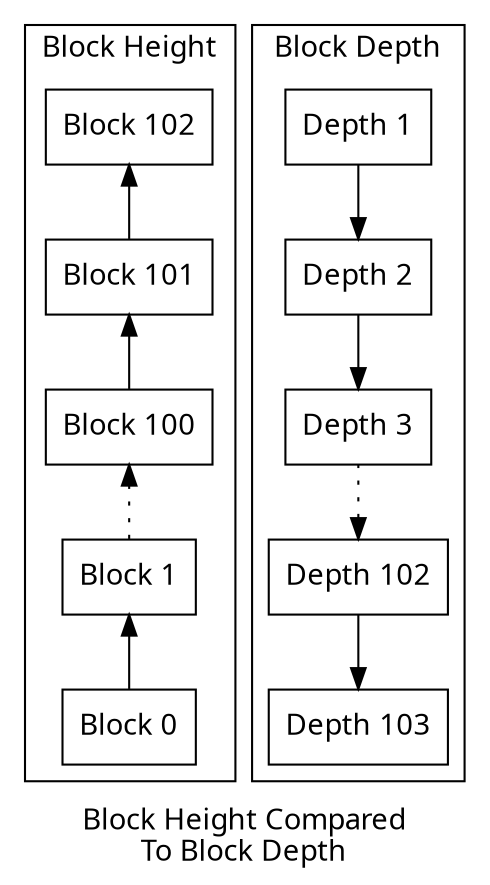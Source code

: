 digraph {
size=6.25;
rankdir=BT
node [ shape = "box", fontname="Sans" ]
edge [ fontname="Sans" ]
graph [ fontname="Sans" ]

subgraph cluster_height {
    h0 [ label = "Block 0" ]
    h1 [ label = "Block 1" ]
    h100 [ label = "Block 100" ]
    h101 [ label = "Block 101" ]
    h102 [ label = "Block 102" ]

    h0 -> h1
    h1 -> h100 [ style = dotted ];
    h100 -> h101 -> h102

    label = "Block Height"
    labelloc = b;
}

subgraph cluster_depth {
    edge [ dir = "back" ];

    d0 [ label = "Depth 103" ]
    d1 [ label = "Depth 102" ]
    d100 [ label = "Depth 3" ]
    d101 [ label = "Depth 2" ]
    d102 [ label = "Depth 1" ]

    d0 -> d1
    d1 -> d100 [ style = dotted];
    d100 -> d101 -> d102

    label = "Block Depth"
    labelloc = b;
}

label = "Block Height Compared\nTo Block Depth"
}
